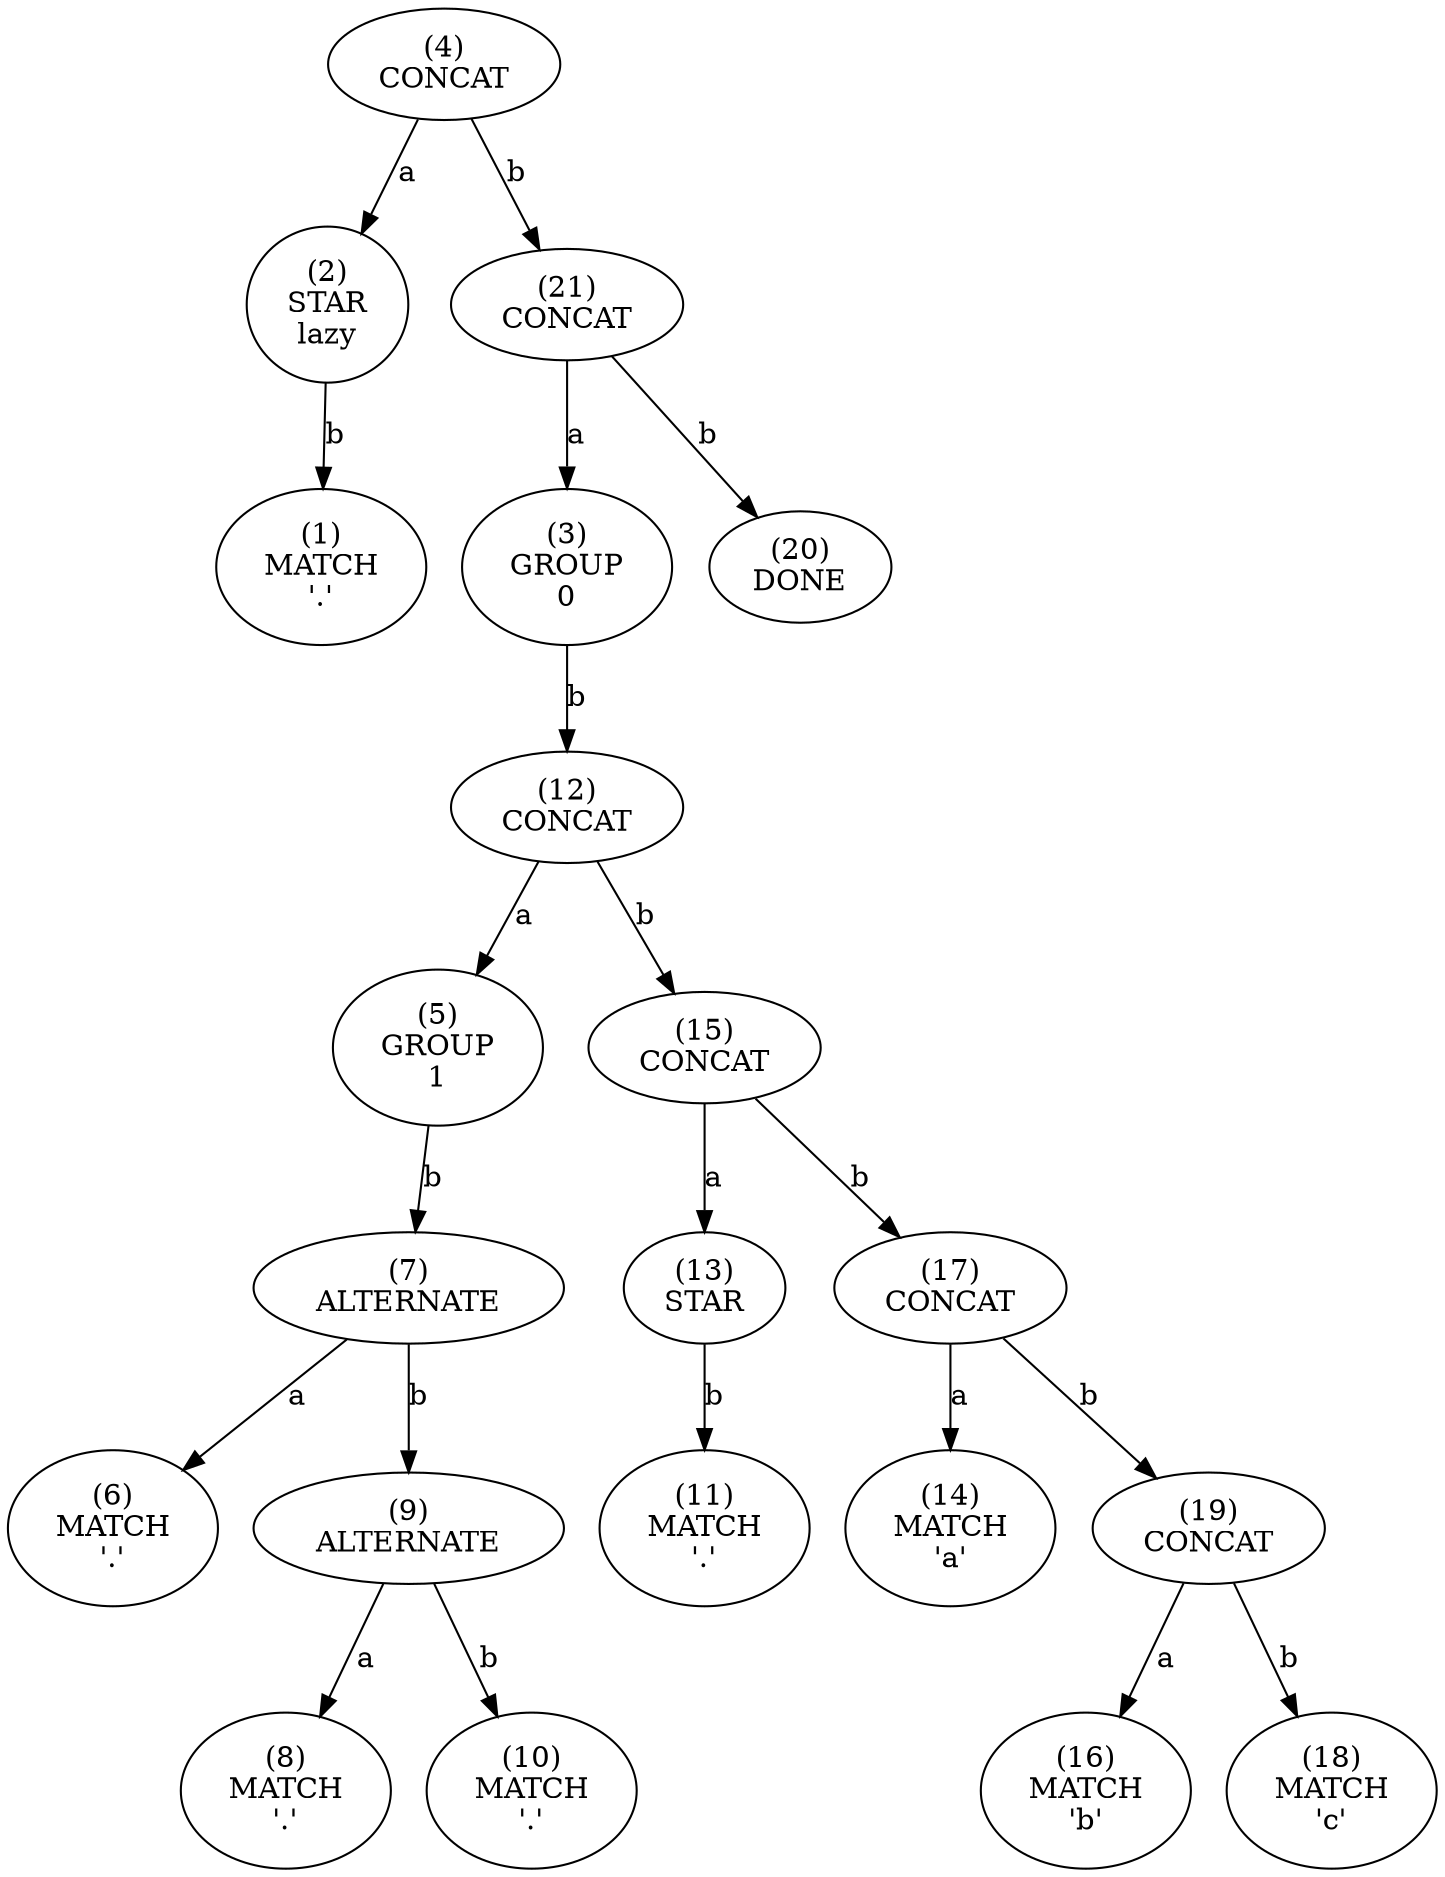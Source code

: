 digraph tree {
    n0xbf7ea3ec1330 [label="(4)
CONCAT
"];
    n0xbf7ea3ec1330 -> n0xbf7ea3ec12f0 [label="a"];
    n0xbf7ea3ec12f0 [label="(2)
STAR
lazy"];
    n0xbf7ea3ec12f0 -> n0xbf7ea3ec12d0 [label="b"];
    n0xbf7ea3ec12d0 [label="(1)
MATCH
'.'"];
    n0xbf7ea3ec1330 -> n0xbf7ea3ec1550 [label="b"];
    n0xbf7ea3ec1550 [label="(21)
CONCAT
"];
    n0xbf7ea3ec1550 -> n0xbf7ea3ec1310 [label="a"];
    n0xbf7ea3ec1310 [label="(3)
GROUP
0"];
    n0xbf7ea3ec1310 -> n0xbf7ea3ec1430 [label="b"];
    n0xbf7ea3ec1430 [label="(12)
CONCAT
"];
    n0xbf7ea3ec1430 -> n0xbf7ea3ec1350 [label="a"];
    n0xbf7ea3ec1350 [label="(5)
GROUP
1"];
    n0xbf7ea3ec1350 -> n0xbf7ea3ec1390 [label="b"];
    n0xbf7ea3ec1390 [label="(7)
ALTERNATE
"];
    n0xbf7ea3ec1390 -> n0xbf7ea3ec1370 [label="a"];
    n0xbf7ea3ec1370 [label="(6)
MATCH
'.'"];
    n0xbf7ea3ec1390 -> n0xbf7ea3ec13d0 [label="b"];
    n0xbf7ea3ec13d0 [label="(9)
ALTERNATE
"];
    n0xbf7ea3ec13d0 -> n0xbf7ea3ec13b0 [label="a"];
    n0xbf7ea3ec13b0 [label="(8)
MATCH
'.'"];
    n0xbf7ea3ec13d0 -> n0xbf7ea3ec13f0 [label="b"];
    n0xbf7ea3ec13f0 [label="(10)
MATCH
'.'"];
    n0xbf7ea3ec1430 -> n0xbf7ea3ec1490 [label="b"];
    n0xbf7ea3ec1490 [label="(15)
CONCAT
"];
    n0xbf7ea3ec1490 -> n0xbf7ea3ec1450 [label="a"];
    n0xbf7ea3ec1450 [label="(13)
STAR
"];
    n0xbf7ea3ec1450 -> n0xbf7ea3ec1410 [label="b"];
    n0xbf7ea3ec1410 [label="(11)
MATCH
'.'"];
    n0xbf7ea3ec1490 -> n0xbf7ea3ec14d0 [label="b"];
    n0xbf7ea3ec14d0 [label="(17)
CONCAT
"];
    n0xbf7ea3ec14d0 -> n0xbf7ea3ec1470 [label="a"];
    n0xbf7ea3ec1470 [label="(14)
MATCH
'a'"];
    n0xbf7ea3ec14d0 -> n0xbf7ea3ec1510 [label="b"];
    n0xbf7ea3ec1510 [label="(19)
CONCAT
"];
    n0xbf7ea3ec1510 -> n0xbf7ea3ec14b0 [label="a"];
    n0xbf7ea3ec14b0 [label="(16)
MATCH
'b'"];
    n0xbf7ea3ec1510 -> n0xbf7ea3ec14f0 [label="b"];
    n0xbf7ea3ec14f0 [label="(18)
MATCH
'c'"];
    n0xbf7ea3ec1550 -> n0xbf7ea3ec1530 [label="b"];
    n0xbf7ea3ec1530 [label="(20)
DONE
"];
}
